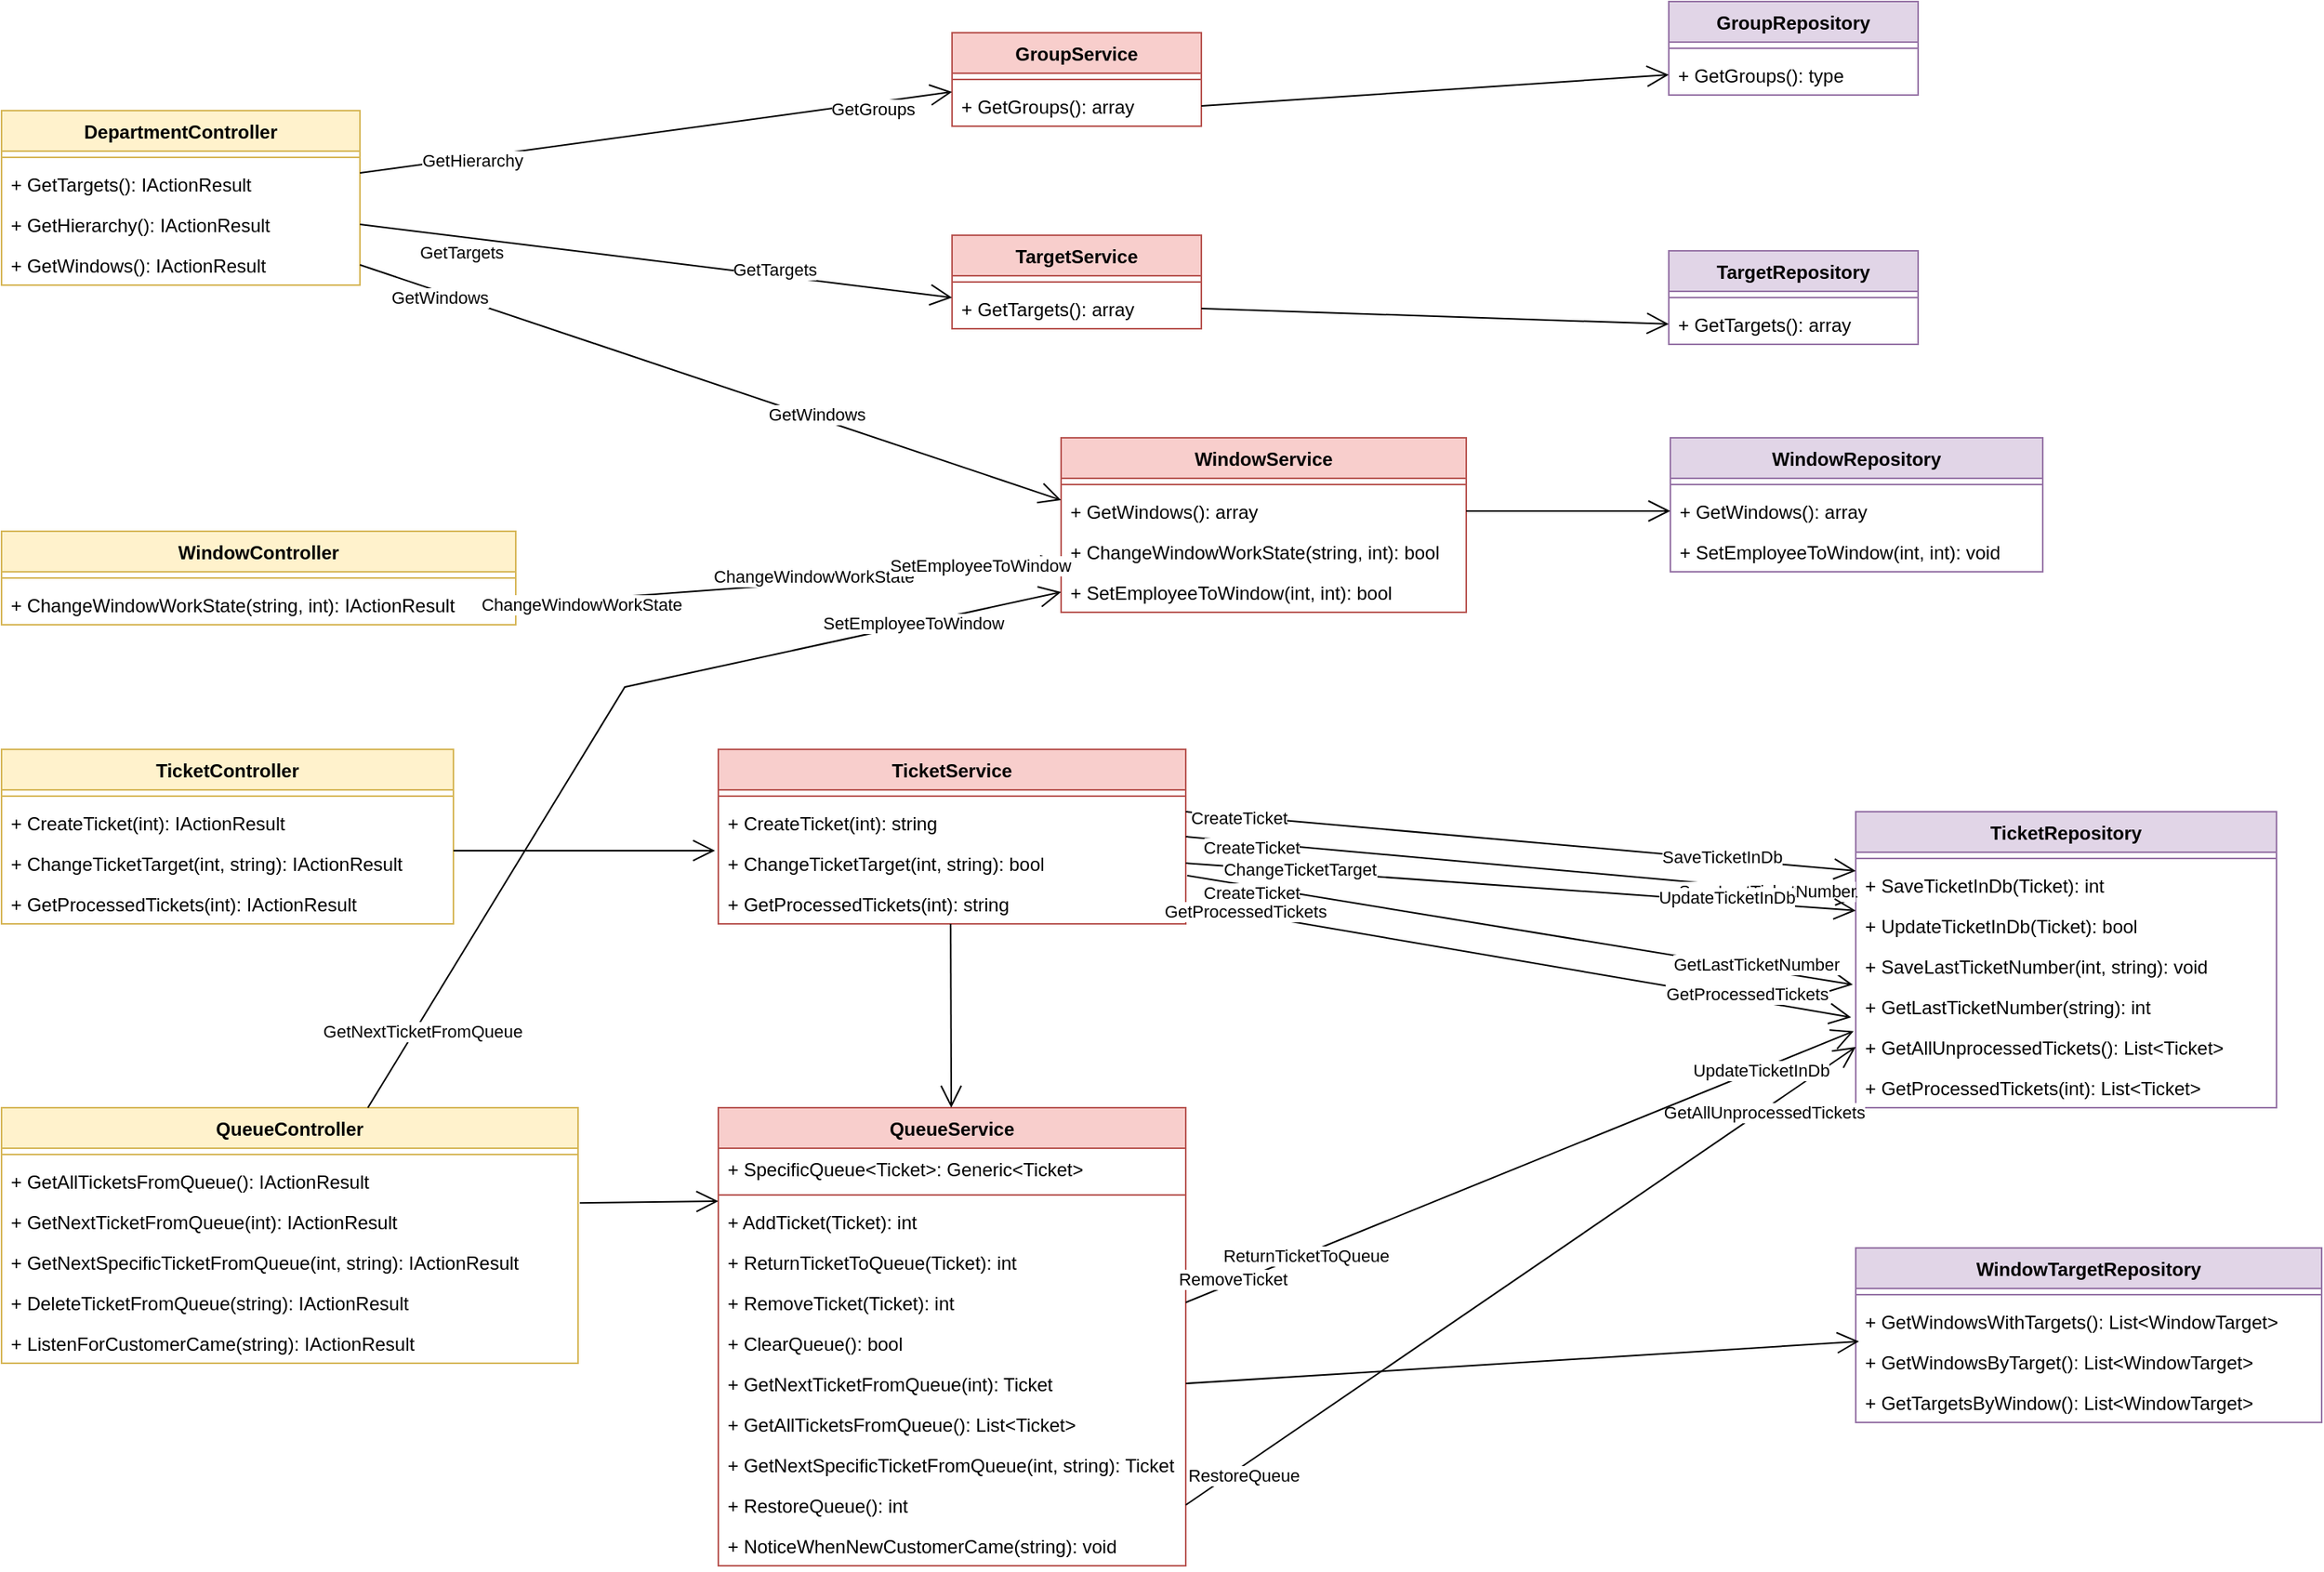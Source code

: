 <mxfile version="20.8.10" type="device"><diagram id="C5RBs43oDa-KdzZeNtuy" name="Page-1"><mxGraphModel dx="2516" dy="1505" grid="1" gridSize="10" guides="1" tooltips="1" connect="1" arrows="1" fold="1" page="1" pageScale="1" pageWidth="827" pageHeight="1169" math="0" shadow="0"><root><mxCell id="WIyWlLk6GJQsqaUBKTNV-0"/><mxCell id="WIyWlLk6GJQsqaUBKTNV-1" parent="WIyWlLk6GJQsqaUBKTNV-0"/><mxCell id="GkyBNz9SrhA_Th8xUXoZ-0" value="DepartmentController" style="swimlane;fontStyle=1;align=center;verticalAlign=top;childLayout=stackLayout;horizontal=1;startSize=26;horizontalStack=0;resizeParent=1;resizeParentMax=0;resizeLast=0;collapsible=1;marginBottom=0;fillColor=#fff2cc;strokeColor=#d6b656;" vertex="1" parent="WIyWlLk6GJQsqaUBKTNV-1"><mxGeometry x="10" y="110" width="230" height="112" as="geometry"/></mxCell><mxCell id="GkyBNz9SrhA_Th8xUXoZ-2" value="" style="line;strokeWidth=1;fillColor=none;align=left;verticalAlign=middle;spacingTop=-1;spacingLeft=3;spacingRight=3;rotatable=0;labelPosition=right;points=[];portConstraint=eastwest;strokeColor=inherit;" vertex="1" parent="GkyBNz9SrhA_Th8xUXoZ-0"><mxGeometry y="26" width="230" height="8" as="geometry"/></mxCell><mxCell id="GkyBNz9SrhA_Th8xUXoZ-3" value="+ GetTargets(): IActionResult " style="text;strokeColor=none;fillColor=none;align=left;verticalAlign=top;spacingLeft=4;spacingRight=4;overflow=hidden;rotatable=0;points=[[0,0.5],[1,0.5]];portConstraint=eastwest;" vertex="1" parent="GkyBNz9SrhA_Th8xUXoZ-0"><mxGeometry y="34" width="230" height="26" as="geometry"/></mxCell><mxCell id="GkyBNz9SrhA_Th8xUXoZ-4" value="+ GetHierarchy(): IActionResult " style="text;strokeColor=none;fillColor=none;align=left;verticalAlign=top;spacingLeft=4;spacingRight=4;overflow=hidden;rotatable=0;points=[[0,0.5],[1,0.5]];portConstraint=eastwest;" vertex="1" parent="GkyBNz9SrhA_Th8xUXoZ-0"><mxGeometry y="60" width="230" height="26" as="geometry"/></mxCell><mxCell id="GkyBNz9SrhA_Th8xUXoZ-5" value="+ GetWindows(): IActionResult " style="text;strokeColor=none;fillColor=none;align=left;verticalAlign=top;spacingLeft=4;spacingRight=4;overflow=hidden;rotatable=0;points=[[0,0.5],[1,0.5]];portConstraint=eastwest;" vertex="1" parent="GkyBNz9SrhA_Th8xUXoZ-0"><mxGeometry y="86" width="230" height="26" as="geometry"/></mxCell><mxCell id="GkyBNz9SrhA_Th8xUXoZ-6" value="GroupService" style="swimlane;fontStyle=1;align=center;verticalAlign=top;childLayout=stackLayout;horizontal=1;startSize=26;horizontalStack=0;resizeParent=1;resizeParentMax=0;resizeLast=0;collapsible=1;marginBottom=0;fillColor=#f8cecc;strokeColor=#b85450;" vertex="1" parent="WIyWlLk6GJQsqaUBKTNV-1"><mxGeometry x="620" y="60" width="160" height="60" as="geometry"/></mxCell><mxCell id="GkyBNz9SrhA_Th8xUXoZ-8" value="" style="line;strokeWidth=1;fillColor=none;align=left;verticalAlign=middle;spacingTop=-1;spacingLeft=3;spacingRight=3;rotatable=0;labelPosition=right;points=[];portConstraint=eastwest;strokeColor=inherit;" vertex="1" parent="GkyBNz9SrhA_Th8xUXoZ-6"><mxGeometry y="26" width="160" height="8" as="geometry"/></mxCell><mxCell id="GkyBNz9SrhA_Th8xUXoZ-9" value="+ GetGroups(): array" style="text;strokeColor=none;fillColor=none;align=left;verticalAlign=top;spacingLeft=4;spacingRight=4;overflow=hidden;rotatable=0;points=[[0,0.5],[1,0.5]];portConstraint=eastwest;" vertex="1" parent="GkyBNz9SrhA_Th8xUXoZ-6"><mxGeometry y="34" width="160" height="26" as="geometry"/></mxCell><mxCell id="GkyBNz9SrhA_Th8xUXoZ-10" value="TargetService" style="swimlane;fontStyle=1;align=center;verticalAlign=top;childLayout=stackLayout;horizontal=1;startSize=26;horizontalStack=0;resizeParent=1;resizeParentMax=0;resizeLast=0;collapsible=1;marginBottom=0;fillColor=#f8cecc;strokeColor=#b85450;" vertex="1" parent="WIyWlLk6GJQsqaUBKTNV-1"><mxGeometry x="620" y="190" width="160" height="60" as="geometry"/></mxCell><mxCell id="GkyBNz9SrhA_Th8xUXoZ-12" value="" style="line;strokeWidth=1;fillColor=none;align=left;verticalAlign=middle;spacingTop=-1;spacingLeft=3;spacingRight=3;rotatable=0;labelPosition=right;points=[];portConstraint=eastwest;strokeColor=inherit;" vertex="1" parent="GkyBNz9SrhA_Th8xUXoZ-10"><mxGeometry y="26" width="160" height="8" as="geometry"/></mxCell><mxCell id="GkyBNz9SrhA_Th8xUXoZ-13" value="+ GetTargets(): array" style="text;strokeColor=none;fillColor=none;align=left;verticalAlign=top;spacingLeft=4;spacingRight=4;overflow=hidden;rotatable=0;points=[[0,0.5],[1,0.5]];portConstraint=eastwest;" vertex="1" parent="GkyBNz9SrhA_Th8xUXoZ-10"><mxGeometry y="34" width="160" height="26" as="geometry"/></mxCell><mxCell id="GkyBNz9SrhA_Th8xUXoZ-14" value="WindowService" style="swimlane;fontStyle=1;align=center;verticalAlign=top;childLayout=stackLayout;horizontal=1;startSize=26;horizontalStack=0;resizeParent=1;resizeParentMax=0;resizeLast=0;collapsible=1;marginBottom=0;fillColor=#f8cecc;strokeColor=#b85450;" vertex="1" parent="WIyWlLk6GJQsqaUBKTNV-1"><mxGeometry x="690" y="320" width="260" height="112" as="geometry"/></mxCell><mxCell id="GkyBNz9SrhA_Th8xUXoZ-16" value="" style="line;strokeWidth=1;fillColor=none;align=left;verticalAlign=middle;spacingTop=-1;spacingLeft=3;spacingRight=3;rotatable=0;labelPosition=right;points=[];portConstraint=eastwest;strokeColor=inherit;" vertex="1" parent="GkyBNz9SrhA_Th8xUXoZ-14"><mxGeometry y="26" width="260" height="8" as="geometry"/></mxCell><mxCell id="GkyBNz9SrhA_Th8xUXoZ-17" value="+ GetWindows(): array" style="text;strokeColor=none;fillColor=none;align=left;verticalAlign=top;spacingLeft=4;spacingRight=4;overflow=hidden;rotatable=0;points=[[0,0.5],[1,0.5]];portConstraint=eastwest;" vertex="1" parent="GkyBNz9SrhA_Th8xUXoZ-14"><mxGeometry y="34" width="260" height="26" as="geometry"/></mxCell><mxCell id="GkyBNz9SrhA_Th8xUXoZ-127" value="+ ChangeWindowWorkState(string, int): bool" style="text;strokeColor=none;fillColor=none;align=left;verticalAlign=top;spacingLeft=4;spacingRight=4;overflow=hidden;rotatable=0;points=[[0,0.5],[1,0.5]];portConstraint=eastwest;" vertex="1" parent="GkyBNz9SrhA_Th8xUXoZ-14"><mxGeometry y="60" width="260" height="26" as="geometry"/></mxCell><mxCell id="GkyBNz9SrhA_Th8xUXoZ-130" value="+ SetEmployeeToWindow(int, int): bool" style="text;strokeColor=none;fillColor=none;align=left;verticalAlign=top;spacingLeft=4;spacingRight=4;overflow=hidden;rotatable=0;points=[[0,0.5],[1,0.5]];portConstraint=eastwest;" vertex="1" parent="GkyBNz9SrhA_Th8xUXoZ-14"><mxGeometry y="86" width="260" height="26" as="geometry"/></mxCell><mxCell id="GkyBNz9SrhA_Th8xUXoZ-23" value="" style="endArrow=open;endFill=1;endSize=12;html=1;rounded=0;entryX=0;entryY=0.154;entryDx=0;entryDy=0;entryPerimeter=0;" edge="1" parent="WIyWlLk6GJQsqaUBKTNV-1" target="GkyBNz9SrhA_Th8xUXoZ-9"><mxGeometry width="160" relative="1" as="geometry"><mxPoint x="240" y="150" as="sourcePoint"/><mxPoint x="400" y="150" as="targetPoint"/></mxGeometry></mxCell><mxCell id="GkyBNz9SrhA_Th8xUXoZ-47" value="GetHierarchy" style="edgeLabel;html=1;align=center;verticalAlign=middle;resizable=0;points=[];" vertex="1" connectable="0" parent="GkyBNz9SrhA_Th8xUXoZ-23"><mxGeometry x="-0.705" y="3" relative="1" as="geometry"><mxPoint x="16" y="2" as="offset"/></mxGeometry></mxCell><mxCell id="GkyBNz9SrhA_Th8xUXoZ-48" value="GetGroups" style="edgeLabel;html=1;align=center;verticalAlign=middle;resizable=0;points=[];" vertex="1" connectable="0" parent="GkyBNz9SrhA_Th8xUXoZ-23"><mxGeometry x="0.726" y="-4" relative="1" as="geometry"><mxPoint as="offset"/></mxGeometry></mxCell><mxCell id="GkyBNz9SrhA_Th8xUXoZ-24" value="" style="endArrow=open;endFill=1;endSize=12;html=1;rounded=0;entryX=0;entryY=0.231;entryDx=0;entryDy=0;exitX=1;exitY=0.5;exitDx=0;exitDy=0;entryPerimeter=0;" edge="1" parent="WIyWlLk6GJQsqaUBKTNV-1" source="GkyBNz9SrhA_Th8xUXoZ-4" target="GkyBNz9SrhA_Th8xUXoZ-13"><mxGeometry width="160" relative="1" as="geometry"><mxPoint x="240" y="190" as="sourcePoint"/><mxPoint x="400" y="190" as="targetPoint"/></mxGeometry></mxCell><mxCell id="GkyBNz9SrhA_Th8xUXoZ-50" value="GetTargets" style="edgeLabel;html=1;align=center;verticalAlign=middle;resizable=0;points=[];" vertex="1" connectable="0" parent="GkyBNz9SrhA_Th8xUXoZ-24"><mxGeometry x="-0.776" relative="1" as="geometry"><mxPoint x="22" y="12" as="offset"/></mxGeometry></mxCell><mxCell id="GkyBNz9SrhA_Th8xUXoZ-51" value="GetTargets" style="edgeLabel;html=1;align=center;verticalAlign=middle;resizable=0;points=[];" vertex="1" connectable="0" parent="GkyBNz9SrhA_Th8xUXoZ-24"><mxGeometry x="0.398" y="4" relative="1" as="geometry"><mxPoint as="offset"/></mxGeometry></mxCell><mxCell id="GkyBNz9SrhA_Th8xUXoZ-25" value="" style="endArrow=open;endFill=1;endSize=12;html=1;rounded=0;exitX=1;exitY=0.5;exitDx=0;exitDy=0;entryX=0;entryY=0.231;entryDx=0;entryDy=0;entryPerimeter=0;" edge="1" parent="WIyWlLk6GJQsqaUBKTNV-1" source="GkyBNz9SrhA_Th8xUXoZ-5" target="GkyBNz9SrhA_Th8xUXoZ-17"><mxGeometry width="160" relative="1" as="geometry"><mxPoint x="200" y="330" as="sourcePoint"/><mxPoint x="360" y="330" as="targetPoint"/></mxGeometry></mxCell><mxCell id="GkyBNz9SrhA_Th8xUXoZ-52" value="GetWindows" style="edgeLabel;html=1;align=center;verticalAlign=middle;resizable=0;points=[];" vertex="1" connectable="0" parent="GkyBNz9SrhA_Th8xUXoZ-25"><mxGeometry x="-0.852" relative="1" as="geometry"><mxPoint x="18" y="10" as="offset"/></mxGeometry></mxCell><mxCell id="GkyBNz9SrhA_Th8xUXoZ-53" value="GetWindows" style="edgeLabel;html=1;align=center;verticalAlign=middle;resizable=0;points=[];" vertex="1" connectable="0" parent="GkyBNz9SrhA_Th8xUXoZ-25"><mxGeometry x="0.299" y="2" relative="1" as="geometry"><mxPoint as="offset"/></mxGeometry></mxCell><mxCell id="GkyBNz9SrhA_Th8xUXoZ-26" value="GroupRepository" style="swimlane;fontStyle=1;align=center;verticalAlign=top;childLayout=stackLayout;horizontal=1;startSize=26;horizontalStack=0;resizeParent=1;resizeParentMax=0;resizeLast=0;collapsible=1;marginBottom=0;fillColor=#e1d5e7;strokeColor=#9673a6;" vertex="1" parent="WIyWlLk6GJQsqaUBKTNV-1"><mxGeometry x="1080" y="40" width="160" height="60" as="geometry"/></mxCell><mxCell id="GkyBNz9SrhA_Th8xUXoZ-28" value="" style="line;strokeWidth=1;fillColor=none;align=left;verticalAlign=middle;spacingTop=-1;spacingLeft=3;spacingRight=3;rotatable=0;labelPosition=right;points=[];portConstraint=eastwest;strokeColor=inherit;" vertex="1" parent="GkyBNz9SrhA_Th8xUXoZ-26"><mxGeometry y="26" width="160" height="8" as="geometry"/></mxCell><mxCell id="GkyBNz9SrhA_Th8xUXoZ-29" value="+ GetGroups(): type" style="text;strokeColor=none;fillColor=none;align=left;verticalAlign=top;spacingLeft=4;spacingRight=4;overflow=hidden;rotatable=0;points=[[0,0.5],[1,0.5]];portConstraint=eastwest;" vertex="1" parent="GkyBNz9SrhA_Th8xUXoZ-26"><mxGeometry y="34" width="160" height="26" as="geometry"/></mxCell><mxCell id="GkyBNz9SrhA_Th8xUXoZ-30" value="TargetRepository" style="swimlane;fontStyle=1;align=center;verticalAlign=top;childLayout=stackLayout;horizontal=1;startSize=26;horizontalStack=0;resizeParent=1;resizeParentMax=0;resizeLast=0;collapsible=1;marginBottom=0;fillColor=#e1d5e7;strokeColor=#9673a6;" vertex="1" parent="WIyWlLk6GJQsqaUBKTNV-1"><mxGeometry x="1080" y="200" width="160" height="60" as="geometry"/></mxCell><mxCell id="GkyBNz9SrhA_Th8xUXoZ-32" value="" style="line;strokeWidth=1;fillColor=none;align=left;verticalAlign=middle;spacingTop=-1;spacingLeft=3;spacingRight=3;rotatable=0;labelPosition=right;points=[];portConstraint=eastwest;strokeColor=inherit;" vertex="1" parent="GkyBNz9SrhA_Th8xUXoZ-30"><mxGeometry y="26" width="160" height="8" as="geometry"/></mxCell><mxCell id="GkyBNz9SrhA_Th8xUXoZ-40" value="+ GetTargets(): array" style="text;strokeColor=none;fillColor=none;align=left;verticalAlign=top;spacingLeft=4;spacingRight=4;overflow=hidden;rotatable=0;points=[[0,0.5],[1,0.5]];portConstraint=eastwest;" vertex="1" parent="GkyBNz9SrhA_Th8xUXoZ-30"><mxGeometry y="34" width="160" height="26" as="geometry"/></mxCell><mxCell id="GkyBNz9SrhA_Th8xUXoZ-34" value="WindowRepository" style="swimlane;fontStyle=1;align=center;verticalAlign=top;childLayout=stackLayout;horizontal=1;startSize=26;horizontalStack=0;resizeParent=1;resizeParentMax=0;resizeLast=0;collapsible=1;marginBottom=0;fillColor=#e1d5e7;strokeColor=#9673a6;" vertex="1" parent="WIyWlLk6GJQsqaUBKTNV-1"><mxGeometry x="1081" y="320" width="239" height="86" as="geometry"/></mxCell><mxCell id="GkyBNz9SrhA_Th8xUXoZ-36" value="" style="line;strokeWidth=1;fillColor=none;align=left;verticalAlign=middle;spacingTop=-1;spacingLeft=3;spacingRight=3;rotatable=0;labelPosition=right;points=[];portConstraint=eastwest;strokeColor=inherit;" vertex="1" parent="GkyBNz9SrhA_Th8xUXoZ-34"><mxGeometry y="26" width="239" height="8" as="geometry"/></mxCell><mxCell id="GkyBNz9SrhA_Th8xUXoZ-41" value="+ GetWindows(): array" style="text;strokeColor=none;fillColor=none;align=left;verticalAlign=top;spacingLeft=4;spacingRight=4;overflow=hidden;rotatable=0;points=[[0,0.5],[1,0.5]];portConstraint=eastwest;" vertex="1" parent="GkyBNz9SrhA_Th8xUXoZ-34"><mxGeometry y="34" width="239" height="26" as="geometry"/></mxCell><mxCell id="GkyBNz9SrhA_Th8xUXoZ-131" value="+ SetEmployeeToWindow(int, int): void" style="text;strokeColor=none;fillColor=none;align=left;verticalAlign=top;spacingLeft=4;spacingRight=4;overflow=hidden;rotatable=0;points=[[0,0.5],[1,0.5]];portConstraint=eastwest;" vertex="1" parent="GkyBNz9SrhA_Th8xUXoZ-34"><mxGeometry y="60" width="239" height="26" as="geometry"/></mxCell><mxCell id="GkyBNz9SrhA_Th8xUXoZ-38" value="" style="endArrow=open;endFill=1;endSize=12;html=1;rounded=0;entryX=0;entryY=0.5;entryDx=0;entryDy=0;exitX=1;exitY=0.5;exitDx=0;exitDy=0;" edge="1" parent="WIyWlLk6GJQsqaUBKTNV-1" source="GkyBNz9SrhA_Th8xUXoZ-9" target="GkyBNz9SrhA_Th8xUXoZ-29"><mxGeometry width="160" relative="1" as="geometry"><mxPoint x="560" y="90" as="sourcePoint"/><mxPoint x="720" y="90" as="targetPoint"/></mxGeometry></mxCell><mxCell id="GkyBNz9SrhA_Th8xUXoZ-39" value="" style="endArrow=open;endFill=1;endSize=12;html=1;rounded=0;exitX=1;exitY=0.5;exitDx=0;exitDy=0;entryX=0;entryY=0.5;entryDx=0;entryDy=0;" edge="1" parent="WIyWlLk6GJQsqaUBKTNV-1" source="GkyBNz9SrhA_Th8xUXoZ-13" target="GkyBNz9SrhA_Th8xUXoZ-40"><mxGeometry width="160" relative="1" as="geometry"><mxPoint x="620" y="280" as="sourcePoint"/><mxPoint x="740" y="237" as="targetPoint"/></mxGeometry></mxCell><mxCell id="GkyBNz9SrhA_Th8xUXoZ-42" value="" style="endArrow=open;endFill=1;endSize=12;html=1;rounded=0;entryX=0;entryY=0.5;entryDx=0;entryDy=0;exitX=1;exitY=0.5;exitDx=0;exitDy=0;" edge="1" parent="WIyWlLk6GJQsqaUBKTNV-1" source="GkyBNz9SrhA_Th8xUXoZ-17" target="GkyBNz9SrhA_Th8xUXoZ-41"><mxGeometry width="160" relative="1" as="geometry"><mxPoint x="570" y="360" as="sourcePoint"/><mxPoint x="730" y="360" as="targetPoint"/></mxGeometry></mxCell><mxCell id="GkyBNz9SrhA_Th8xUXoZ-43" value="TicketController" style="swimlane;fontStyle=1;align=center;verticalAlign=top;childLayout=stackLayout;horizontal=1;startSize=26;horizontalStack=0;resizeParent=1;resizeParentMax=0;resizeLast=0;collapsible=1;marginBottom=0;fillColor=#fff2cc;strokeColor=#d6b656;" vertex="1" parent="WIyWlLk6GJQsqaUBKTNV-1"><mxGeometry x="10" y="520" width="290" height="112" as="geometry"/></mxCell><mxCell id="GkyBNz9SrhA_Th8xUXoZ-45" value="" style="line;strokeWidth=1;fillColor=none;align=left;verticalAlign=middle;spacingTop=-1;spacingLeft=3;spacingRight=3;rotatable=0;labelPosition=right;points=[];portConstraint=eastwest;strokeColor=inherit;" vertex="1" parent="GkyBNz9SrhA_Th8xUXoZ-43"><mxGeometry y="26" width="290" height="8" as="geometry"/></mxCell><mxCell id="GkyBNz9SrhA_Th8xUXoZ-46" value="+ CreateTicket(int): IActionResult" style="text;strokeColor=none;fillColor=none;align=left;verticalAlign=top;spacingLeft=4;spacingRight=4;overflow=hidden;rotatable=0;points=[[0,0.5],[1,0.5]];portConstraint=eastwest;" vertex="1" parent="GkyBNz9SrhA_Th8xUXoZ-43"><mxGeometry y="34" width="290" height="26" as="geometry"/></mxCell><mxCell id="GkyBNz9SrhA_Th8xUXoZ-54" value="+ ChangeTicketTarget(int, string): IActionResult" style="text;strokeColor=none;fillColor=none;align=left;verticalAlign=top;spacingLeft=4;spacingRight=4;overflow=hidden;rotatable=0;points=[[0,0.5],[1,0.5]];portConstraint=eastwest;" vertex="1" parent="GkyBNz9SrhA_Th8xUXoZ-43"><mxGeometry y="60" width="290" height="26" as="geometry"/></mxCell><mxCell id="GkyBNz9SrhA_Th8xUXoZ-55" value="+ GetProcessedTickets(int): IActionResult" style="text;strokeColor=none;fillColor=none;align=left;verticalAlign=top;spacingLeft=4;spacingRight=4;overflow=hidden;rotatable=0;points=[[0,0.5],[1,0.5]];portConstraint=eastwest;" vertex="1" parent="GkyBNz9SrhA_Th8xUXoZ-43"><mxGeometry y="86" width="290" height="26" as="geometry"/></mxCell><mxCell id="GkyBNz9SrhA_Th8xUXoZ-56" value="TicketService" style="swimlane;fontStyle=1;align=center;verticalAlign=top;childLayout=stackLayout;horizontal=1;startSize=26;horizontalStack=0;resizeParent=1;resizeParentMax=0;resizeLast=0;collapsible=1;marginBottom=0;fillColor=#f8cecc;strokeColor=#b85450;" vertex="1" parent="WIyWlLk6GJQsqaUBKTNV-1"><mxGeometry x="470" y="520" width="300" height="112" as="geometry"/></mxCell><mxCell id="GkyBNz9SrhA_Th8xUXoZ-58" value="" style="line;strokeWidth=1;fillColor=none;align=left;verticalAlign=middle;spacingTop=-1;spacingLeft=3;spacingRight=3;rotatable=0;labelPosition=right;points=[];portConstraint=eastwest;strokeColor=inherit;" vertex="1" parent="GkyBNz9SrhA_Th8xUXoZ-56"><mxGeometry y="26" width="300" height="8" as="geometry"/></mxCell><mxCell id="GkyBNz9SrhA_Th8xUXoZ-60" value="+ CreateTicket(int): string" style="text;strokeColor=none;fillColor=none;align=left;verticalAlign=top;spacingLeft=4;spacingRight=4;overflow=hidden;rotatable=0;points=[[0,0.5],[1,0.5]];portConstraint=eastwest;" vertex="1" parent="GkyBNz9SrhA_Th8xUXoZ-56"><mxGeometry y="34" width="300" height="26" as="geometry"/></mxCell><mxCell id="GkyBNz9SrhA_Th8xUXoZ-61" value="+ ChangeTicketTarget(int, string): bool" style="text;strokeColor=none;fillColor=none;align=left;verticalAlign=top;spacingLeft=4;spacingRight=4;overflow=hidden;rotatable=0;points=[[0,0.5],[1,0.5]];portConstraint=eastwest;" vertex="1" parent="GkyBNz9SrhA_Th8xUXoZ-56"><mxGeometry y="60" width="300" height="26" as="geometry"/></mxCell><mxCell id="GkyBNz9SrhA_Th8xUXoZ-62" value="+ GetProcessedTickets(int): string" style="text;strokeColor=none;fillColor=none;align=left;verticalAlign=top;spacingLeft=4;spacingRight=4;overflow=hidden;rotatable=0;points=[[0,0.5],[1,0.5]];portConstraint=eastwest;" vertex="1" parent="GkyBNz9SrhA_Th8xUXoZ-56"><mxGeometry y="86" width="300" height="26" as="geometry"/></mxCell><mxCell id="GkyBNz9SrhA_Th8xUXoZ-63" value="" style="endArrow=open;endFill=1;endSize=12;html=1;rounded=0;entryX=-0.007;entryY=0.192;entryDx=0;entryDy=0;entryPerimeter=0;exitX=1;exitY=0.192;exitDx=0;exitDy=0;exitPerimeter=0;" edge="1" parent="WIyWlLk6GJQsqaUBKTNV-1" source="GkyBNz9SrhA_Th8xUXoZ-54" target="GkyBNz9SrhA_Th8xUXoZ-61"><mxGeometry width="160" relative="1" as="geometry"><mxPoint x="370" y="600" as="sourcePoint"/><mxPoint x="460" y="585" as="targetPoint"/></mxGeometry></mxCell><mxCell id="GkyBNz9SrhA_Th8xUXoZ-64" value="TicketRepository" style="swimlane;fontStyle=1;align=center;verticalAlign=top;childLayout=stackLayout;horizontal=1;startSize=26;horizontalStack=0;resizeParent=1;resizeParentMax=0;resizeLast=0;collapsible=1;marginBottom=0;fillColor=#e1d5e7;strokeColor=#9673a6;" vertex="1" parent="WIyWlLk6GJQsqaUBKTNV-1"><mxGeometry x="1200" y="560" width="270" height="190" as="geometry"/></mxCell><mxCell id="GkyBNz9SrhA_Th8xUXoZ-66" value="" style="line;strokeWidth=1;fillColor=none;align=left;verticalAlign=middle;spacingTop=-1;spacingLeft=3;spacingRight=3;rotatable=0;labelPosition=right;points=[];portConstraint=eastwest;strokeColor=inherit;" vertex="1" parent="GkyBNz9SrhA_Th8xUXoZ-64"><mxGeometry y="26" width="270" height="8" as="geometry"/></mxCell><mxCell id="GkyBNz9SrhA_Th8xUXoZ-67" value="+ SaveTicketInDb(Ticket): int" style="text;strokeColor=none;fillColor=none;align=left;verticalAlign=top;spacingLeft=4;spacingRight=4;overflow=hidden;rotatable=0;points=[[0,0.5],[1,0.5]];portConstraint=eastwest;" vertex="1" parent="GkyBNz9SrhA_Th8xUXoZ-64"><mxGeometry y="34" width="270" height="26" as="geometry"/></mxCell><mxCell id="GkyBNz9SrhA_Th8xUXoZ-104" value="+ UpdateTicketInDb(Ticket): bool" style="text;strokeColor=none;fillColor=none;align=left;verticalAlign=top;spacingLeft=4;spacingRight=4;overflow=hidden;rotatable=0;points=[[0,0.5],[1,0.5]];portConstraint=eastwest;" vertex="1" parent="GkyBNz9SrhA_Th8xUXoZ-64"><mxGeometry y="60" width="270" height="26" as="geometry"/></mxCell><mxCell id="GkyBNz9SrhA_Th8xUXoZ-77" value="+ SaveLastTicketNumber(int, string): void" style="text;strokeColor=none;fillColor=none;align=left;verticalAlign=top;spacingLeft=4;spacingRight=4;overflow=hidden;rotatable=0;points=[[0,0.5],[1,0.5]];portConstraint=eastwest;" vertex="1" parent="GkyBNz9SrhA_Th8xUXoZ-64"><mxGeometry y="86" width="270" height="26" as="geometry"/></mxCell><mxCell id="GkyBNz9SrhA_Th8xUXoZ-78" value="+ GetLastTicketNumber(string): int" style="text;strokeColor=none;fillColor=none;align=left;verticalAlign=top;spacingLeft=4;spacingRight=4;overflow=hidden;rotatable=0;points=[[0,0.5],[1,0.5]];portConstraint=eastwest;" vertex="1" parent="GkyBNz9SrhA_Th8xUXoZ-64"><mxGeometry y="112" width="270" height="26" as="geometry"/></mxCell><mxCell id="GkyBNz9SrhA_Th8xUXoZ-79" value="+ GetAllUnprocessedTickets(): List&lt;Ticket&gt;" style="text;strokeColor=none;fillColor=none;align=left;verticalAlign=top;spacingLeft=4;spacingRight=4;overflow=hidden;rotatable=0;points=[[0,0.5],[1,0.5]];portConstraint=eastwest;" vertex="1" parent="GkyBNz9SrhA_Th8xUXoZ-64"><mxGeometry y="138" width="270" height="26" as="geometry"/></mxCell><mxCell id="GkyBNz9SrhA_Th8xUXoZ-94" value="+ GetProcessedTickets(int): List&lt;Ticket&gt;" style="text;strokeColor=none;fillColor=none;align=left;verticalAlign=top;spacingLeft=4;spacingRight=4;overflow=hidden;rotatable=0;points=[[0,0.5],[1,0.5]];portConstraint=eastwest;" vertex="1" parent="GkyBNz9SrhA_Th8xUXoZ-64"><mxGeometry y="164" width="270" height="26" as="geometry"/></mxCell><mxCell id="GkyBNz9SrhA_Th8xUXoZ-68" value="QueueService" style="swimlane;fontStyle=1;align=center;verticalAlign=top;childLayout=stackLayout;horizontal=1;startSize=26;horizontalStack=0;resizeParent=1;resizeParentMax=0;resizeLast=0;collapsible=1;marginBottom=0;fillColor=#f8cecc;strokeColor=#b85450;" vertex="1" parent="WIyWlLk6GJQsqaUBKTNV-1"><mxGeometry x="470" y="750" width="300" height="294" as="geometry"/></mxCell><mxCell id="GkyBNz9SrhA_Th8xUXoZ-69" value="+ SpecificQueue&lt;Ticket&gt;: Generic&lt;Ticket&gt;" style="text;strokeColor=none;fillColor=none;align=left;verticalAlign=top;spacingLeft=4;spacingRight=4;overflow=hidden;rotatable=0;points=[[0,0.5],[1,0.5]];portConstraint=eastwest;" vertex="1" parent="GkyBNz9SrhA_Th8xUXoZ-68"><mxGeometry y="26" width="300" height="26" as="geometry"/></mxCell><mxCell id="GkyBNz9SrhA_Th8xUXoZ-70" value="" style="line;strokeWidth=1;fillColor=none;align=left;verticalAlign=middle;spacingTop=-1;spacingLeft=3;spacingRight=3;rotatable=0;labelPosition=right;points=[];portConstraint=eastwest;strokeColor=inherit;" vertex="1" parent="GkyBNz9SrhA_Th8xUXoZ-68"><mxGeometry y="52" width="300" height="8" as="geometry"/></mxCell><mxCell id="GkyBNz9SrhA_Th8xUXoZ-71" value="+ AddTicket(Ticket): int" style="text;strokeColor=none;fillColor=none;align=left;verticalAlign=top;spacingLeft=4;spacingRight=4;overflow=hidden;rotatable=0;points=[[0,0.5],[1,0.5]];portConstraint=eastwest;" vertex="1" parent="GkyBNz9SrhA_Th8xUXoZ-68"><mxGeometry y="60" width="300" height="26" as="geometry"/></mxCell><mxCell id="GkyBNz9SrhA_Th8xUXoZ-73" value="+ ReturnTicketToQueue(Ticket): int" style="text;strokeColor=none;fillColor=none;align=left;verticalAlign=top;spacingLeft=4;spacingRight=4;overflow=hidden;rotatable=0;points=[[0,0.5],[1,0.5]];portConstraint=eastwest;" vertex="1" parent="GkyBNz9SrhA_Th8xUXoZ-68"><mxGeometry y="86" width="300" height="26" as="geometry"/></mxCell><mxCell id="GkyBNz9SrhA_Th8xUXoZ-74" value="+ RemoveTicket(Ticket): int" style="text;strokeColor=none;fillColor=none;align=left;verticalAlign=top;spacingLeft=4;spacingRight=4;overflow=hidden;rotatable=0;points=[[0,0.5],[1,0.5]];portConstraint=eastwest;" vertex="1" parent="GkyBNz9SrhA_Th8xUXoZ-68"><mxGeometry y="112" width="300" height="26" as="geometry"/></mxCell><mxCell id="GkyBNz9SrhA_Th8xUXoZ-75" value="+ ClearQueue(): bool" style="text;strokeColor=none;fillColor=none;align=left;verticalAlign=top;spacingLeft=4;spacingRight=4;overflow=hidden;rotatable=0;points=[[0,0.5],[1,0.5]];portConstraint=eastwest;" vertex="1" parent="GkyBNz9SrhA_Th8xUXoZ-68"><mxGeometry y="138" width="300" height="26" as="geometry"/></mxCell><mxCell id="GkyBNz9SrhA_Th8xUXoZ-76" value="+ GetNextTicketFromQueue(int): Ticket" style="text;strokeColor=none;fillColor=none;align=left;verticalAlign=top;spacingLeft=4;spacingRight=4;overflow=hidden;rotatable=0;points=[[0,0.5],[1,0.5]];portConstraint=eastwest;" vertex="1" parent="GkyBNz9SrhA_Th8xUXoZ-68"><mxGeometry y="164" width="300" height="26" as="geometry"/></mxCell><mxCell id="GkyBNz9SrhA_Th8xUXoZ-116" value="+ GetAllTicketsFromQueue(): List&lt;Ticket&gt;" style="text;strokeColor=none;fillColor=none;align=left;verticalAlign=top;spacingLeft=4;spacingRight=4;overflow=hidden;rotatable=0;points=[[0,0.5],[1,0.5]];portConstraint=eastwest;" vertex="1" parent="GkyBNz9SrhA_Th8xUXoZ-68"><mxGeometry y="190" width="300" height="26" as="geometry"/></mxCell><mxCell id="GkyBNz9SrhA_Th8xUXoZ-119" value="+ GetNextSpecificTicketFromQueue(int, string): Ticket" style="text;strokeColor=none;fillColor=none;align=left;verticalAlign=top;spacingLeft=4;spacingRight=4;overflow=hidden;rotatable=0;points=[[0,0.5],[1,0.5]];portConstraint=eastwest;" vertex="1" parent="GkyBNz9SrhA_Th8xUXoZ-68"><mxGeometry y="216" width="300" height="26" as="geometry"/></mxCell><mxCell id="GkyBNz9SrhA_Th8xUXoZ-80" value="+ RestoreQueue(): int" style="text;strokeColor=none;fillColor=none;align=left;verticalAlign=top;spacingLeft=4;spacingRight=4;overflow=hidden;rotatable=0;points=[[0,0.5],[1,0.5]];portConstraint=eastwest;" vertex="1" parent="GkyBNz9SrhA_Th8xUXoZ-68"><mxGeometry y="242" width="300" height="26" as="geometry"/></mxCell><mxCell id="GkyBNz9SrhA_Th8xUXoZ-141" value="+ NoticeWhenNewCustomerCame(string): void" style="text;strokeColor=none;fillColor=none;align=left;verticalAlign=top;spacingLeft=4;spacingRight=4;overflow=hidden;rotatable=0;points=[[0,0.5],[1,0.5]];portConstraint=eastwest;" vertex="1" parent="GkyBNz9SrhA_Th8xUXoZ-68"><mxGeometry y="268" width="300" height="26" as="geometry"/></mxCell><mxCell id="GkyBNz9SrhA_Th8xUXoZ-72" value="" style="endArrow=open;endFill=1;endSize=12;html=1;rounded=0;exitX=0.497;exitY=1;exitDx=0;exitDy=0;exitPerimeter=0;" edge="1" parent="WIyWlLk6GJQsqaUBKTNV-1" source="GkyBNz9SrhA_Th8xUXoZ-62" target="GkyBNz9SrhA_Th8xUXoZ-68"><mxGeometry width="160" relative="1" as="geometry"><mxPoint x="510" y="720" as="sourcePoint"/><mxPoint x="670" y="720" as="targetPoint"/></mxGeometry></mxCell><mxCell id="GkyBNz9SrhA_Th8xUXoZ-81" value="" style="endArrow=open;endFill=1;endSize=12;html=1;rounded=0;exitX=1;exitY=0.5;exitDx=0;exitDy=0;entryX=0;entryY=0.5;entryDx=0;entryDy=0;" edge="1" parent="WIyWlLk6GJQsqaUBKTNV-1" source="GkyBNz9SrhA_Th8xUXoZ-80" target="GkyBNz9SrhA_Th8xUXoZ-79"><mxGeometry width="160" relative="1" as="geometry"><mxPoint x="860" y="750" as="sourcePoint"/><mxPoint x="1020" y="750" as="targetPoint"/></mxGeometry></mxCell><mxCell id="GkyBNz9SrhA_Th8xUXoZ-82" value="RestoreQueue" style="edgeLabel;html=1;align=center;verticalAlign=middle;resizable=0;points=[];" vertex="1" connectable="0" parent="GkyBNz9SrhA_Th8xUXoZ-81"><mxGeometry x="-0.841" y="-5" relative="1" as="geometry"><mxPoint as="offset"/></mxGeometry></mxCell><mxCell id="GkyBNz9SrhA_Th8xUXoZ-83" value="GetAllUnprocessedTickets" style="edgeLabel;html=1;align=center;verticalAlign=middle;resizable=0;points=[];" vertex="1" connectable="0" parent="GkyBNz9SrhA_Th8xUXoZ-81"><mxGeometry x="0.723" y="-1" relative="1" as="geometry"><mxPoint as="offset"/></mxGeometry></mxCell><mxCell id="GkyBNz9SrhA_Th8xUXoZ-91" value="" style="endArrow=open;endFill=1;endSize=12;html=1;rounded=0;entryX=0;entryY=0.154;entryDx=0;entryDy=0;entryPerimeter=0;" edge="1" parent="WIyWlLk6GJQsqaUBKTNV-1" target="GkyBNz9SrhA_Th8xUXoZ-67"><mxGeometry width="160" relative="1" as="geometry"><mxPoint x="770" y="560" as="sourcePoint"/><mxPoint x="1020" y="750" as="targetPoint"/></mxGeometry></mxCell><mxCell id="GkyBNz9SrhA_Th8xUXoZ-95" value="CreateTicket" style="edgeLabel;html=1;align=center;verticalAlign=middle;resizable=0;points=[];" vertex="1" connectable="0" parent="GkyBNz9SrhA_Th8xUXoZ-91"><mxGeometry x="-0.845" y="-1" relative="1" as="geometry"><mxPoint as="offset"/></mxGeometry></mxCell><mxCell id="GkyBNz9SrhA_Th8xUXoZ-98" value="SaveTicketInDb" style="edgeLabel;html=1;align=center;verticalAlign=middle;resizable=0;points=[];" vertex="1" connectable="0" parent="GkyBNz9SrhA_Th8xUXoZ-91"><mxGeometry x="0.595" y="2" relative="1" as="geometry"><mxPoint as="offset"/></mxGeometry></mxCell><mxCell id="GkyBNz9SrhA_Th8xUXoZ-92" value="" style="endArrow=open;endFill=1;endSize=12;html=1;rounded=0;exitX=1;exitY=-0.154;exitDx=0;exitDy=0;entryX=0.005;entryY=0.799;entryDx=0;entryDy=0;entryPerimeter=0;exitPerimeter=0;" edge="1" parent="WIyWlLk6GJQsqaUBKTNV-1" source="GkyBNz9SrhA_Th8xUXoZ-61" target="GkyBNz9SrhA_Th8xUXoZ-67"><mxGeometry width="160" relative="1" as="geometry"><mxPoint x="860" y="750" as="sourcePoint"/><mxPoint x="1020" y="750" as="targetPoint"/></mxGeometry></mxCell><mxCell id="GkyBNz9SrhA_Th8xUXoZ-96" value="CreateTicket" style="edgeLabel;html=1;align=center;verticalAlign=middle;resizable=0;points=[];" vertex="1" connectable="0" parent="GkyBNz9SrhA_Th8xUXoZ-92"><mxGeometry x="-0.803" y="-3" relative="1" as="geometry"><mxPoint as="offset"/></mxGeometry></mxCell><mxCell id="GkyBNz9SrhA_Th8xUXoZ-99" value="SaveLastTicketNumber" style="edgeLabel;html=1;align=center;verticalAlign=middle;resizable=0;points=[];" vertex="1" connectable="0" parent="GkyBNz9SrhA_Th8xUXoZ-92"><mxGeometry x="0.726" y="-1" relative="1" as="geometry"><mxPoint as="offset"/></mxGeometry></mxCell><mxCell id="GkyBNz9SrhA_Th8xUXoZ-93" value="" style="endArrow=open;endFill=1;endSize=12;html=1;rounded=0;exitX=1.003;exitY=0.808;exitDx=0;exitDy=0;exitPerimeter=0;entryX=-0.007;entryY=-0.038;entryDx=0;entryDy=0;entryPerimeter=0;" edge="1" parent="WIyWlLk6GJQsqaUBKTNV-1" source="GkyBNz9SrhA_Th8xUXoZ-61" target="GkyBNz9SrhA_Th8xUXoZ-78"><mxGeometry width="160" relative="1" as="geometry"><mxPoint x="860" y="750" as="sourcePoint"/><mxPoint x="1020" y="750" as="targetPoint"/></mxGeometry></mxCell><mxCell id="GkyBNz9SrhA_Th8xUXoZ-97" value="CreateTicket" style="edgeLabel;html=1;align=center;verticalAlign=middle;resizable=0;points=[];" vertex="1" connectable="0" parent="GkyBNz9SrhA_Th8xUXoZ-93"><mxGeometry x="-0.807" y="-4" relative="1" as="geometry"><mxPoint as="offset"/></mxGeometry></mxCell><mxCell id="GkyBNz9SrhA_Th8xUXoZ-100" value="GetLastTicketNumber" style="edgeLabel;html=1;align=center;verticalAlign=middle;resizable=0;points=[];" vertex="1" connectable="0" parent="GkyBNz9SrhA_Th8xUXoZ-93"><mxGeometry x="0.705" y="3" relative="1" as="geometry"><mxPoint as="offset"/></mxGeometry></mxCell><mxCell id="GkyBNz9SrhA_Th8xUXoZ-101" value="" style="endArrow=open;endFill=1;endSize=12;html=1;rounded=0;exitX=1;exitY=0.5;exitDx=0;exitDy=0;entryX=-0.011;entryY=0.769;entryDx=0;entryDy=0;entryPerimeter=0;" edge="1" parent="WIyWlLk6GJQsqaUBKTNV-1" source="GkyBNz9SrhA_Th8xUXoZ-62" target="GkyBNz9SrhA_Th8xUXoZ-78"><mxGeometry width="160" relative="1" as="geometry"><mxPoint x="760" y="690" as="sourcePoint"/><mxPoint x="920" y="690" as="targetPoint"/></mxGeometry></mxCell><mxCell id="GkyBNz9SrhA_Th8xUXoZ-102" value="GetProcessedTickets" style="edgeLabel;html=1;align=center;verticalAlign=middle;resizable=0;points=[];" vertex="1" connectable="0" parent="GkyBNz9SrhA_Th8xUXoZ-101"><mxGeometry x="-0.826" y="2" relative="1" as="geometry"><mxPoint as="offset"/></mxGeometry></mxCell><mxCell id="GkyBNz9SrhA_Th8xUXoZ-103" value="GetProcessedTickets" style="edgeLabel;html=1;align=center;verticalAlign=middle;resizable=0;points=[];" vertex="1" connectable="0" parent="GkyBNz9SrhA_Th8xUXoZ-101"><mxGeometry x="0.681" y="4" relative="1" as="geometry"><mxPoint as="offset"/></mxGeometry></mxCell><mxCell id="GkyBNz9SrhA_Th8xUXoZ-105" value="" style="endArrow=open;endFill=1;endSize=12;html=1;rounded=0;exitX=1;exitY=0.5;exitDx=0;exitDy=0;" edge="1" parent="WIyWlLk6GJQsqaUBKTNV-1" source="GkyBNz9SrhA_Th8xUXoZ-61" target="GkyBNz9SrhA_Th8xUXoZ-104"><mxGeometry width="160" relative="1" as="geometry"><mxPoint x="820" y="680" as="sourcePoint"/><mxPoint x="980" y="680" as="targetPoint"/></mxGeometry></mxCell><mxCell id="GkyBNz9SrhA_Th8xUXoZ-106" value="ChangeTicketTarget" style="edgeLabel;html=1;align=center;verticalAlign=middle;resizable=0;points=[];" vertex="1" connectable="0" parent="GkyBNz9SrhA_Th8xUXoZ-105"><mxGeometry x="-0.664" y="1" relative="1" as="geometry"><mxPoint as="offset"/></mxGeometry></mxCell><mxCell id="GkyBNz9SrhA_Th8xUXoZ-107" value="UpdateTicketInDb" style="edgeLabel;html=1;align=center;verticalAlign=middle;resizable=0;points=[];" vertex="1" connectable="0" parent="GkyBNz9SrhA_Th8xUXoZ-105"><mxGeometry x="0.61" y="3" relative="1" as="geometry"><mxPoint as="offset"/></mxGeometry></mxCell><mxCell id="GkyBNz9SrhA_Th8xUXoZ-108" value="" style="endArrow=open;endFill=1;endSize=12;html=1;rounded=0;exitX=1;exitY=0.5;exitDx=0;exitDy=0;entryX=-0.005;entryY=0.11;entryDx=0;entryDy=0;entryPerimeter=0;" edge="1" parent="WIyWlLk6GJQsqaUBKTNV-1" source="GkyBNz9SrhA_Th8xUXoZ-74" target="GkyBNz9SrhA_Th8xUXoZ-79"><mxGeometry width="160" relative="1" as="geometry"><mxPoint x="820" y="680" as="sourcePoint"/><mxPoint x="980" y="680" as="targetPoint"/></mxGeometry></mxCell><mxCell id="GkyBNz9SrhA_Th8xUXoZ-109" value="UpdateTicketInDb" style="edgeLabel;html=1;align=center;verticalAlign=middle;resizable=0;points=[];" vertex="1" connectable="0" parent="GkyBNz9SrhA_Th8xUXoZ-108"><mxGeometry x="0.719" relative="1" as="geometry"><mxPoint as="offset"/></mxGeometry></mxCell><mxCell id="GkyBNz9SrhA_Th8xUXoZ-110" value="RemoveTicket" style="edgeLabel;html=1;align=center;verticalAlign=middle;resizable=0;points=[];" vertex="1" connectable="0" parent="GkyBNz9SrhA_Th8xUXoZ-108"><mxGeometry x="-0.856" y="3" relative="1" as="geometry"><mxPoint as="offset"/></mxGeometry></mxCell><mxCell id="GkyBNz9SrhA_Th8xUXoZ-111" value="ReturnTicketToQueue" style="edgeLabel;html=1;align=center;verticalAlign=middle;resizable=0;points=[];" vertex="1" connectable="0" parent="GkyBNz9SrhA_Th8xUXoZ-108"><mxGeometry x="-0.643" y="-1" relative="1" as="geometry"><mxPoint as="offset"/></mxGeometry></mxCell><mxCell id="GkyBNz9SrhA_Th8xUXoZ-112" value="QueueController" style="swimlane;fontStyle=1;align=center;verticalAlign=top;childLayout=stackLayout;horizontal=1;startSize=26;horizontalStack=0;resizeParent=1;resizeParentMax=0;resizeLast=0;collapsible=1;marginBottom=0;fillColor=#fff2cc;strokeColor=#d6b656;" vertex="1" parent="WIyWlLk6GJQsqaUBKTNV-1"><mxGeometry x="10" y="750" width="370" height="164" as="geometry"/></mxCell><mxCell id="GkyBNz9SrhA_Th8xUXoZ-114" value="" style="line;strokeWidth=1;fillColor=none;align=left;verticalAlign=middle;spacingTop=-1;spacingLeft=3;spacingRight=3;rotatable=0;labelPosition=right;points=[];portConstraint=eastwest;strokeColor=inherit;" vertex="1" parent="GkyBNz9SrhA_Th8xUXoZ-112"><mxGeometry y="26" width="370" height="8" as="geometry"/></mxCell><mxCell id="GkyBNz9SrhA_Th8xUXoZ-115" value="+ GetAllTicketsFromQueue(): IActionResult" style="text;strokeColor=none;fillColor=none;align=left;verticalAlign=top;spacingLeft=4;spacingRight=4;overflow=hidden;rotatable=0;points=[[0,0.5],[1,0.5]];portConstraint=eastwest;" vertex="1" parent="GkyBNz9SrhA_Th8xUXoZ-112"><mxGeometry y="34" width="370" height="26" as="geometry"/></mxCell><mxCell id="GkyBNz9SrhA_Th8xUXoZ-117" value="+ GetNextTicketFromQueue(int): IActionResult" style="text;strokeColor=none;fillColor=none;align=left;verticalAlign=top;spacingLeft=4;spacingRight=4;overflow=hidden;rotatable=0;points=[[0,0.5],[1,0.5]];portConstraint=eastwest;" vertex="1" parent="GkyBNz9SrhA_Th8xUXoZ-112"><mxGeometry y="60" width="370" height="26" as="geometry"/></mxCell><mxCell id="GkyBNz9SrhA_Th8xUXoZ-118" value="+ GetNextSpecificTicketFromQueue(int, string): IActionResult" style="text;strokeColor=none;fillColor=none;align=left;verticalAlign=top;spacingLeft=4;spacingRight=4;overflow=hidden;rotatable=0;points=[[0,0.5],[1,0.5]];portConstraint=eastwest;" vertex="1" parent="GkyBNz9SrhA_Th8xUXoZ-112"><mxGeometry y="86" width="370" height="26" as="geometry"/></mxCell><mxCell id="GkyBNz9SrhA_Th8xUXoZ-136" value="+ DeleteTicketFromQueue(string): IActionResult" style="text;strokeColor=none;fillColor=none;align=left;verticalAlign=top;spacingLeft=4;spacingRight=4;overflow=hidden;rotatable=0;points=[[0,0.5],[1,0.5]];portConstraint=eastwest;" vertex="1" parent="GkyBNz9SrhA_Th8xUXoZ-112"><mxGeometry y="112" width="370" height="26" as="geometry"/></mxCell><mxCell id="GkyBNz9SrhA_Th8xUXoZ-140" value="+ ListenForCustomerCame(string): IActionResult" style="text;strokeColor=none;fillColor=none;align=left;verticalAlign=top;spacingLeft=4;spacingRight=4;overflow=hidden;rotatable=0;points=[[0,0.5],[1,0.5]];portConstraint=eastwest;" vertex="1" parent="GkyBNz9SrhA_Th8xUXoZ-112"><mxGeometry y="138" width="370" height="26" as="geometry"/></mxCell><mxCell id="GkyBNz9SrhA_Th8xUXoZ-120" value="WindowController" style="swimlane;fontStyle=1;align=center;verticalAlign=top;childLayout=stackLayout;horizontal=1;startSize=26;horizontalStack=0;resizeParent=1;resizeParentMax=0;resizeLast=0;collapsible=1;marginBottom=0;fillColor=#fff2cc;strokeColor=#d6b656;" vertex="1" parent="WIyWlLk6GJQsqaUBKTNV-1"><mxGeometry x="10" y="380" width="330" height="60" as="geometry"/></mxCell><mxCell id="GkyBNz9SrhA_Th8xUXoZ-122" value="" style="line;strokeWidth=1;fillColor=none;align=left;verticalAlign=middle;spacingTop=-1;spacingLeft=3;spacingRight=3;rotatable=0;labelPosition=right;points=[];portConstraint=eastwest;strokeColor=inherit;" vertex="1" parent="GkyBNz9SrhA_Th8xUXoZ-120"><mxGeometry y="26" width="330" height="8" as="geometry"/></mxCell><mxCell id="GkyBNz9SrhA_Th8xUXoZ-123" value="+ ChangeWindowWorkState(string, int): IActionResult" style="text;strokeColor=none;fillColor=none;align=left;verticalAlign=top;spacingLeft=4;spacingRight=4;overflow=hidden;rotatable=0;points=[[0,0.5],[1,0.5]];portConstraint=eastwest;" vertex="1" parent="GkyBNz9SrhA_Th8xUXoZ-120"><mxGeometry y="34" width="330" height="26" as="geometry"/></mxCell><mxCell id="GkyBNz9SrhA_Th8xUXoZ-128" value="" style="endArrow=open;endFill=1;endSize=12;html=1;rounded=0;exitX=1;exitY=0.5;exitDx=0;exitDy=0;entryX=0.004;entryY=0.813;entryDx=0;entryDy=0;entryPerimeter=0;" edge="1" parent="WIyWlLk6GJQsqaUBKTNV-1" source="GkyBNz9SrhA_Th8xUXoZ-123" target="GkyBNz9SrhA_Th8xUXoZ-127"><mxGeometry width="160" relative="1" as="geometry"><mxPoint x="470" y="780" as="sourcePoint"/><mxPoint x="630" y="780" as="targetPoint"/></mxGeometry></mxCell><mxCell id="GkyBNz9SrhA_Th8xUXoZ-137" value="ChangeWindowWorkState" style="edgeLabel;html=1;align=center;verticalAlign=middle;resizable=0;points=[];" vertex="1" connectable="0" parent="GkyBNz9SrhA_Th8xUXoZ-128"><mxGeometry x="-0.765" y="-3" relative="1" as="geometry"><mxPoint as="offset"/></mxGeometry></mxCell><mxCell id="GkyBNz9SrhA_Th8xUXoZ-138" value="ChangeWindowWorkState" style="edgeLabel;html=1;align=center;verticalAlign=middle;resizable=0;points=[];" vertex="1" connectable="0" parent="GkyBNz9SrhA_Th8xUXoZ-128"><mxGeometry x="0.303" y="1" relative="1" as="geometry"><mxPoint x="-38" as="offset"/></mxGeometry></mxCell><mxCell id="GkyBNz9SrhA_Th8xUXoZ-139" value="SetEmployeeToWindow" style="edgeLabel;html=1;align=center;verticalAlign=middle;resizable=0;points=[];" vertex="1" connectable="0" parent="GkyBNz9SrhA_Th8xUXoZ-128"><mxGeometry x="0.696" y="3" relative="1" as="geometry"><mxPoint as="offset"/></mxGeometry></mxCell><mxCell id="GkyBNz9SrhA_Th8xUXoZ-132" value="" style="endArrow=open;endFill=1;endSize=12;html=1;rounded=0;exitX=1.003;exitY=0.044;exitDx=0;exitDy=0;exitPerimeter=0;entryX=0;entryY=0;entryDx=0;entryDy=0;entryPerimeter=0;" edge="1" parent="WIyWlLk6GJQsqaUBKTNV-1" source="GkyBNz9SrhA_Th8xUXoZ-117" target="GkyBNz9SrhA_Th8xUXoZ-71"><mxGeometry width="160" relative="1" as="geometry"><mxPoint x="360" y="730" as="sourcePoint"/><mxPoint x="520" y="730" as="targetPoint"/></mxGeometry></mxCell><mxCell id="GkyBNz9SrhA_Th8xUXoZ-133" value="" style="endArrow=open;endFill=1;endSize=12;html=1;rounded=0;entryX=0;entryY=0.5;entryDx=0;entryDy=0;" edge="1" parent="WIyWlLk6GJQsqaUBKTNV-1" source="GkyBNz9SrhA_Th8xUXoZ-112" target="GkyBNz9SrhA_Th8xUXoZ-130"><mxGeometry width="160" relative="1" as="geometry"><mxPoint x="370" y="600" as="sourcePoint"/><mxPoint x="530" y="600" as="targetPoint"/><Array as="points"><mxPoint x="410" y="480"/></Array></mxGeometry></mxCell><mxCell id="GkyBNz9SrhA_Th8xUXoZ-134" value="GetNextTicketFromQueue" style="edgeLabel;html=1;align=center;verticalAlign=middle;resizable=0;points=[];" vertex="1" connectable="0" parent="GkyBNz9SrhA_Th8xUXoZ-133"><mxGeometry x="-0.802" y="-3" relative="1" as="geometry"><mxPoint x="1" as="offset"/></mxGeometry></mxCell><mxCell id="GkyBNz9SrhA_Th8xUXoZ-135" value="SetEmployeeToWindow" style="edgeLabel;html=1;align=center;verticalAlign=middle;resizable=0;points=[];" vertex="1" connectable="0" parent="GkyBNz9SrhA_Th8xUXoZ-133"><mxGeometry x="0.678" y="1" relative="1" as="geometry"><mxPoint as="offset"/></mxGeometry></mxCell><mxCell id="GkyBNz9SrhA_Th8xUXoZ-143" value="WindowTargetRepository" style="swimlane;fontStyle=1;align=center;verticalAlign=top;childLayout=stackLayout;horizontal=1;startSize=26;horizontalStack=0;resizeParent=1;resizeParentMax=0;resizeLast=0;collapsible=1;marginBottom=0;fillColor=#e1d5e7;strokeColor=#9673a6;" vertex="1" parent="WIyWlLk6GJQsqaUBKTNV-1"><mxGeometry x="1200" y="840" width="299" height="112" as="geometry"/></mxCell><mxCell id="GkyBNz9SrhA_Th8xUXoZ-145" value="" style="line;strokeWidth=1;fillColor=none;align=left;verticalAlign=middle;spacingTop=-1;spacingLeft=3;spacingRight=3;rotatable=0;labelPosition=right;points=[];portConstraint=eastwest;strokeColor=inherit;" vertex="1" parent="GkyBNz9SrhA_Th8xUXoZ-143"><mxGeometry y="26" width="299" height="8" as="geometry"/></mxCell><mxCell id="GkyBNz9SrhA_Th8xUXoZ-147" value="+ GetWindowsWithTargets(): List&lt;WindowTarget&gt;" style="text;strokeColor=none;fillColor=none;align=left;verticalAlign=top;spacingLeft=4;spacingRight=4;overflow=hidden;rotatable=0;points=[[0,0.5],[1,0.5]];portConstraint=eastwest;" vertex="1" parent="GkyBNz9SrhA_Th8xUXoZ-143"><mxGeometry y="34" width="299" height="26" as="geometry"/></mxCell><mxCell id="GkyBNz9SrhA_Th8xUXoZ-148" value="+ GetWindowsByTarget(): List&lt;WindowTarget&gt;" style="text;strokeColor=none;fillColor=none;align=left;verticalAlign=top;spacingLeft=4;spacingRight=4;overflow=hidden;rotatable=0;points=[[0,0.5],[1,0.5]];portConstraint=eastwest;" vertex="1" parent="GkyBNz9SrhA_Th8xUXoZ-143"><mxGeometry y="60" width="299" height="26" as="geometry"/></mxCell><mxCell id="GkyBNz9SrhA_Th8xUXoZ-149" value="+ GetTargetsByWindow(): List&lt;WindowTarget&gt;" style="text;strokeColor=none;fillColor=none;align=left;verticalAlign=top;spacingLeft=4;spacingRight=4;overflow=hidden;rotatable=0;points=[[0,0.5],[1,0.5]];portConstraint=eastwest;" vertex="1" parent="GkyBNz9SrhA_Th8xUXoZ-143"><mxGeometry y="86" width="299" height="26" as="geometry"/></mxCell><mxCell id="GkyBNz9SrhA_Th8xUXoZ-151" value="" style="endArrow=open;endFill=1;endSize=12;html=1;rounded=0;exitX=1;exitY=0.5;exitDx=0;exitDy=0;entryX=0.007;entryY=0;entryDx=0;entryDy=0;entryPerimeter=0;" edge="1" parent="WIyWlLk6GJQsqaUBKTNV-1" source="GkyBNz9SrhA_Th8xUXoZ-76" target="GkyBNz9SrhA_Th8xUXoZ-148"><mxGeometry width="160" relative="1" as="geometry"><mxPoint x="880" y="790" as="sourcePoint"/><mxPoint x="1040" y="790" as="targetPoint"/></mxGeometry></mxCell></root></mxGraphModel></diagram></mxfile>